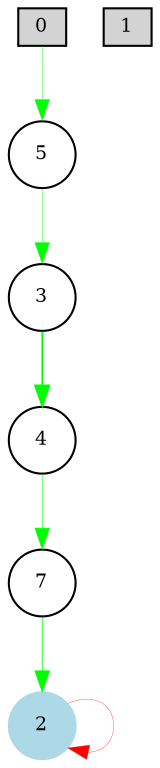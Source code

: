 digraph {
	node [fontsize=9 height=0.2 shape=circle width=0.2]
	0 [shape=box style=filled]
	1 [shape=box style=filled]
	2 [color=lightblue style=filled]
	2 -> 2 [color=red penwidth=0.15051310207044788 style=solid]
	3 -> 4 [color=green penwidth=0.7669178697474881 style=solid]
	0 -> 5 [color=green penwidth=0.20138610819740146 style=solid]
	5 -> 3 [color=green penwidth=0.20860344527542263 style=solid]
	4 -> 7 [color=green penwidth=0.29760612232939965 style=solid]
	7 -> 2 [color=green penwidth=0.3997968861439234 style=solid]
}

